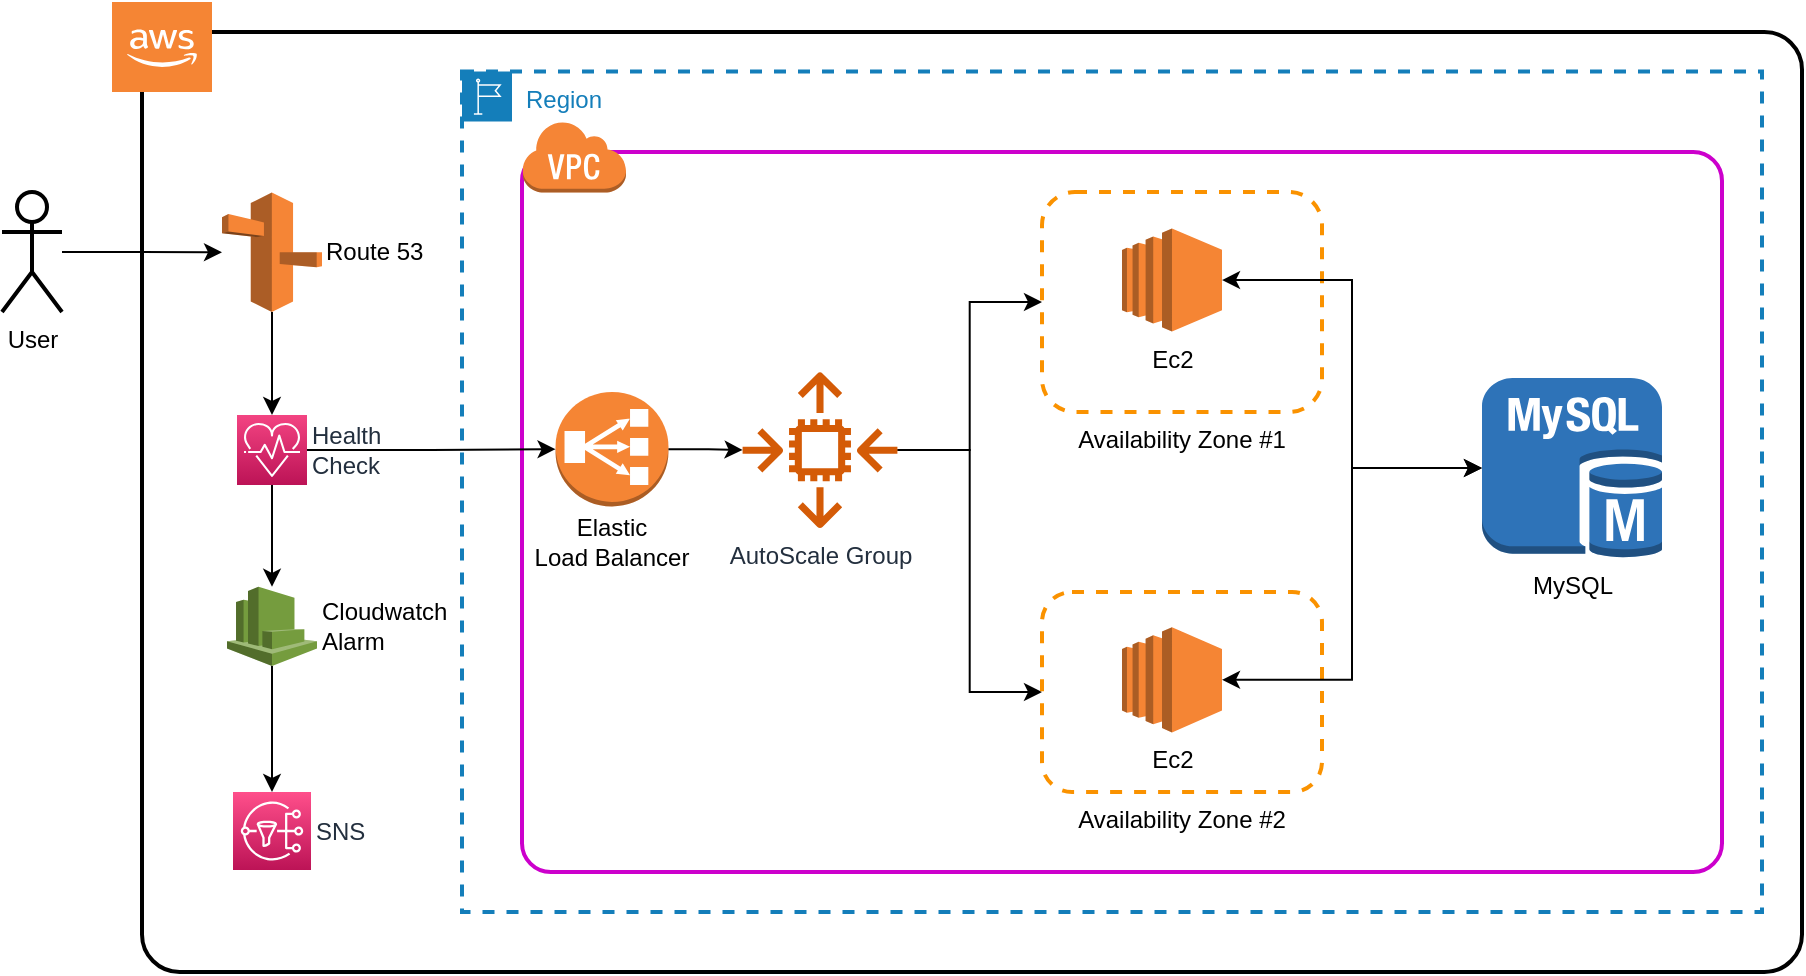 <mxfile version="21.6.1" type="device">
  <diagram name="Page-1" id="mvGY6w8F1n6JiQbH5igw">
    <mxGraphModel dx="1865" dy="608" grid="1" gridSize="10" guides="1" tooltips="1" connect="1" arrows="1" fold="1" page="1" pageScale="1" pageWidth="827" pageHeight="1169" math="0" shadow="0">
      <root>
        <mxCell id="0" />
        <mxCell id="1" parent="0" />
        <mxCell id="-xTo2Aw4ttBS1bPtS0oe-77" value="" style="rounded=1;whiteSpace=wrap;html=1;arcSize=4;strokeWidth=2;strokeColor=#CC00CC;" parent="1" vertex="1">
          <mxGeometry x="200" y="490" width="600" height="360" as="geometry" />
        </mxCell>
        <mxCell id="-xTo2Aw4ttBS1bPtS0oe-67" value="" style="rounded=1;arcSize=4;dashed=0;fillColor=none;gradientColor=none;strokeWidth=2;" parent="1" vertex="1">
          <mxGeometry x="10" y="430" width="830" height="470" as="geometry" />
        </mxCell>
        <mxCell id="-xTo2Aw4ttBS1bPtS0oe-68" value="" style="dashed=0;html=1;shape=mxgraph.aws3.virtual_private_cloud;fillColor=#F58536;gradientColor=none;dashed=0;" parent="1" vertex="1">
          <mxGeometry x="200" y="474.26" width="52" height="36" as="geometry" />
        </mxCell>
        <mxCell id="-xTo2Aw4ttBS1bPtS0oe-3" style="edgeStyle=orthogonalEdgeStyle;rounded=0;orthogonalLoop=1;jettySize=auto;html=1;" parent="1" source="-xTo2Aw4ttBS1bPtS0oe-1" target="-xTo2Aw4ttBS1bPtS0oe-2" edge="1">
          <mxGeometry relative="1" as="geometry" />
        </mxCell>
        <mxCell id="-xTo2Aw4ttBS1bPtS0oe-1" value="User" style="shape=umlActor;verticalLabelPosition=bottom;verticalAlign=top;html=1;outlineConnect=0;strokeWidth=2;" parent="1" vertex="1">
          <mxGeometry x="-60" y="510.0" width="30" height="60" as="geometry" />
        </mxCell>
        <mxCell id="-xTo2Aw4ttBS1bPtS0oe-11" value="" style="group" parent="1" vertex="1" connectable="0">
          <mxGeometry x="200" y="610" width="90" height="87" as="geometry" />
        </mxCell>
        <mxCell id="-xTo2Aw4ttBS1bPtS0oe-7" value="" style="outlineConnect=0;dashed=0;verticalLabelPosition=bottom;verticalAlign=top;align=center;html=1;shape=mxgraph.aws3.classic_load_balancer;fillColor=#F58534;gradientColor=none;" parent="-xTo2Aw4ttBS1bPtS0oe-11" vertex="1">
          <mxGeometry x="16.773" width="56.455" height="57.205" as="geometry" />
        </mxCell>
        <mxCell id="-xTo2Aw4ttBS1bPtS0oe-10" value="Elastic &lt;br&gt;Load Balancer" style="text;html=1;strokeColor=none;fillColor=none;align=center;verticalAlign=middle;whiteSpace=wrap;rounded=0;" parent="-xTo2Aw4ttBS1bPtS0oe-11" vertex="1">
          <mxGeometry y="63.164" width="90" height="23.836" as="geometry" />
        </mxCell>
        <mxCell id="-xTo2Aw4ttBS1bPtS0oe-76" style="edgeStyle=orthogonalEdgeStyle;rounded=0;orthogonalLoop=1;jettySize=auto;html=1;entryX=0.5;entryY=0;entryDx=0;entryDy=0;entryPerimeter=0;" parent="1" source="-xTo2Aw4ttBS1bPtS0oe-36" target="-xTo2Aw4ttBS1bPtS0oe-75" edge="1">
          <mxGeometry relative="1" as="geometry" />
        </mxCell>
        <mxCell id="-xTo2Aw4ttBS1bPtS0oe-36" value="Cloudwatch &lt;br&gt;Alarm" style="outlineConnect=0;dashed=0;verticalLabelPosition=middle;verticalAlign=middle;align=left;html=1;shape=mxgraph.aws3.cloudwatch;fillColor=#759C3E;gradientColor=none;labelPosition=right;" parent="1" vertex="1">
          <mxGeometry x="52.5" y="707.38" width="45" height="39.62" as="geometry" />
        </mxCell>
        <mxCell id="-xTo2Aw4ttBS1bPtS0oe-40" style="edgeStyle=orthogonalEdgeStyle;rounded=0;orthogonalLoop=1;jettySize=auto;html=1;" parent="1" source="-xTo2Aw4ttBS1bPtS0oe-37" target="-xTo2Aw4ttBS1bPtS0oe-36" edge="1">
          <mxGeometry relative="1" as="geometry" />
        </mxCell>
        <mxCell id="-xTo2Aw4ttBS1bPtS0oe-78" style="edgeStyle=orthogonalEdgeStyle;rounded=0;orthogonalLoop=1;jettySize=auto;html=1;" parent="1" source="-xTo2Aw4ttBS1bPtS0oe-37" target="-xTo2Aw4ttBS1bPtS0oe-7" edge="1">
          <mxGeometry relative="1" as="geometry" />
        </mxCell>
        <mxCell id="-xTo2Aw4ttBS1bPtS0oe-37" value="Health &lt;br&gt;Check" style="sketch=0;points=[[0,0,0],[0.25,0,0],[0.5,0,0],[0.75,0,0],[1,0,0],[0,1,0],[0.25,1,0],[0.5,1,0],[0.75,1,0],[1,1,0],[0,0.25,0],[0,0.5,0],[0,0.75,0],[1,0.25,0],[1,0.5,0],[1,0.75,0]];points=[[0,0,0],[0.25,0,0],[0.5,0,0],[0.75,0,0],[1,0,0],[0,1,0],[0.25,1,0],[0.5,1,0],[0.75,1,0],[1,1,0],[0,0.25,0],[0,0.5,0],[0,0.75,0],[1,0.25,0],[1,0.5,0],[1,0.75,0]];outlineConnect=0;fontColor=#232F3E;gradientColor=#F34482;gradientDirection=north;fillColor=#BC1356;strokeColor=#ffffff;dashed=0;verticalLabelPosition=middle;verticalAlign=middle;align=left;html=1;fontSize=12;fontStyle=0;aspect=fixed;shape=mxgraph.aws4.resourceIcon;resIcon=mxgraph.aws4.personal_health_dashboard;labelPosition=right;" parent="1" vertex="1">
          <mxGeometry x="57.5" y="621.5" width="35" height="35" as="geometry" />
        </mxCell>
        <mxCell id="-xTo2Aw4ttBS1bPtS0oe-59" style="edgeStyle=orthogonalEdgeStyle;rounded=0;orthogonalLoop=1;jettySize=auto;html=1;" parent="1" source="-xTo2Aw4ttBS1bPtS0oe-41" target="-xTo2Aw4ttBS1bPtS0oe-57" edge="1">
          <mxGeometry relative="1" as="geometry" />
        </mxCell>
        <mxCell id="-xTo2Aw4ttBS1bPtS0oe-60" style="edgeStyle=orthogonalEdgeStyle;rounded=0;orthogonalLoop=1;jettySize=auto;html=1;entryX=0;entryY=0.5;entryDx=0;entryDy=0;" parent="1" source="-xTo2Aw4ttBS1bPtS0oe-41" target="-xTo2Aw4ttBS1bPtS0oe-56" edge="1">
          <mxGeometry relative="1" as="geometry" />
        </mxCell>
        <mxCell id="-xTo2Aw4ttBS1bPtS0oe-41" value="AutoScale Group" style="sketch=0;outlineConnect=0;fontColor=#232F3E;gradientColor=none;fillColor=#D45B07;strokeColor=none;dashed=0;verticalLabelPosition=bottom;verticalAlign=top;align=center;html=1;fontSize=12;fontStyle=0;aspect=fixed;pointerEvents=1;shape=mxgraph.aws4.auto_scaling2;labelPosition=center;" parent="1" vertex="1">
          <mxGeometry x="310" y="600" width="78" height="78" as="geometry" />
        </mxCell>
        <mxCell id="-xTo2Aw4ttBS1bPtS0oe-47" value="MySQL" style="outlineConnect=0;dashed=0;verticalLabelPosition=bottom;verticalAlign=top;align=center;html=1;shape=mxgraph.aws3.mysql_db_instance;fillColor=#2E73B8;gradientColor=none;" parent="1" vertex="1">
          <mxGeometry x="680" y="603" width="90" height="90" as="geometry" />
        </mxCell>
        <mxCell id="-xTo2Aw4ttBS1bPtS0oe-54" style="edgeStyle=orthogonalEdgeStyle;rounded=0;orthogonalLoop=1;jettySize=auto;html=1;" parent="1" source="-xTo2Aw4ttBS1bPtS0oe-7" target="-xTo2Aw4ttBS1bPtS0oe-41" edge="1">
          <mxGeometry relative="1" as="geometry" />
        </mxCell>
        <mxCell id="-xTo2Aw4ttBS1bPtS0oe-56" value="Availability Zone #2" style="rounded=1;whiteSpace=wrap;html=1;dashed=1;strokeColor=#fa9200;strokeWidth=2;labelPosition=center;verticalLabelPosition=bottom;align=center;verticalAlign=top;" parent="1" vertex="1">
          <mxGeometry x="460" y="710" width="140" height="100" as="geometry" />
        </mxCell>
        <mxCell id="-xTo2Aw4ttBS1bPtS0oe-63" style="edgeStyle=orthogonalEdgeStyle;rounded=0;orthogonalLoop=1;jettySize=auto;html=1;entryX=0;entryY=0.5;entryDx=0;entryDy=0;entryPerimeter=0;startArrow=classic;startFill=1;" parent="1" source="-xTo2Aw4ttBS1bPtS0oe-25" target="-xTo2Aw4ttBS1bPtS0oe-47" edge="1">
          <mxGeometry relative="1" as="geometry" />
        </mxCell>
        <mxCell id="-xTo2Aw4ttBS1bPtS0oe-25" value="Ec2&lt;br&gt;" style="outlineConnect=0;dashed=0;verticalLabelPosition=bottom;verticalAlign=top;align=center;html=1;shape=mxgraph.aws3.ec2;fillColor=#F58534;gradientColor=none;" parent="1" vertex="1">
          <mxGeometry x="500" y="727.57" width="50" height="52.62" as="geometry" />
        </mxCell>
        <mxCell id="-xTo2Aw4ttBS1bPtS0oe-57" value="Availability Zone #1" style="rounded=1;whiteSpace=wrap;html=1;dashed=1;strokeColor=#fa9200;strokeWidth=2;labelPosition=center;verticalLabelPosition=bottom;align=center;verticalAlign=top;" parent="1" vertex="1">
          <mxGeometry x="460" y="510" width="140" height="110" as="geometry" />
        </mxCell>
        <mxCell id="-xTo2Aw4ttBS1bPtS0oe-62" style="edgeStyle=orthogonalEdgeStyle;rounded=0;orthogonalLoop=1;jettySize=auto;html=1;entryX=0;entryY=0.5;entryDx=0;entryDy=0;entryPerimeter=0;startArrow=classic;startFill=1;" parent="1" source="-xTo2Aw4ttBS1bPtS0oe-58" target="-xTo2Aw4ttBS1bPtS0oe-47" edge="1">
          <mxGeometry relative="1" as="geometry" />
        </mxCell>
        <mxCell id="-xTo2Aw4ttBS1bPtS0oe-58" value="Ec2&lt;br&gt;" style="outlineConnect=0;dashed=0;verticalLabelPosition=bottom;verticalAlign=top;align=center;html=1;shape=mxgraph.aws3.ec2;fillColor=#F58534;gradientColor=none;" parent="1" vertex="1">
          <mxGeometry x="500" y="528.25" width="50" height="51.5" as="geometry" />
        </mxCell>
        <mxCell id="-xTo2Aw4ttBS1bPtS0oe-73" style="edgeStyle=orthogonalEdgeStyle;rounded=0;orthogonalLoop=1;jettySize=auto;html=1;" parent="1" source="-xTo2Aw4ttBS1bPtS0oe-2" target="-xTo2Aw4ttBS1bPtS0oe-37" edge="1">
          <mxGeometry relative="1" as="geometry" />
        </mxCell>
        <mxCell id="-xTo2Aw4ttBS1bPtS0oe-2" value="Route 53" style="outlineConnect=0;dashed=0;verticalLabelPosition=middle;verticalAlign=middle;align=left;html=1;shape=mxgraph.aws3.route_53;fillColor=#F58536;gradientColor=none;labelPosition=right;" parent="1" vertex="1">
          <mxGeometry x="50" y="510.26" width="50" height="59.74" as="geometry" />
        </mxCell>
        <mxCell id="-xTo2Aw4ttBS1bPtS0oe-74" value="" style="outlineConnect=0;dashed=0;verticalLabelPosition=bottom;verticalAlign=top;align=center;html=1;shape=mxgraph.aws3.cloud_2;fillColor=#F58534;gradientColor=none;" parent="1" vertex="1">
          <mxGeometry x="-5" y="415" width="50" height="45" as="geometry" />
        </mxCell>
        <mxCell id="-xTo2Aw4ttBS1bPtS0oe-75" value="SNS" style="sketch=0;points=[[0,0,0],[0.25,0,0],[0.5,0,0],[0.75,0,0],[1,0,0],[0,1,0],[0.25,1,0],[0.5,1,0],[0.75,1,0],[1,1,0],[0,0.25,0],[0,0.5,0],[0,0.75,0],[1,0.25,0],[1,0.5,0],[1,0.75,0]];outlineConnect=0;fontColor=#232F3E;gradientColor=#FF4F8B;gradientDirection=north;fillColor=#BC1356;strokeColor=#ffffff;dashed=0;verticalLabelPosition=middle;verticalAlign=middle;align=left;html=1;fontSize=12;fontStyle=0;aspect=fixed;shape=mxgraph.aws4.resourceIcon;resIcon=mxgraph.aws4.sns;labelPosition=right;" parent="1" vertex="1">
          <mxGeometry x="55.5" y="810" width="39" height="39" as="geometry" />
        </mxCell>
        <mxCell id="gOeEUs4F6gQk-FsklBsG-1" value="Region" style="points=[[0,0],[0.25,0],[0.5,0],[0.75,0],[1,0],[1,0.25],[1,0.5],[1,0.75],[1,1],[0.75,1],[0.5,1],[0.25,1],[0,1],[0,0.75],[0,0.5],[0,0.25]];outlineConnect=0;gradientColor=none;html=1;whiteSpace=wrap;fontSize=12;fontStyle=0;container=1;pointerEvents=0;collapsible=0;recursiveResize=0;shape=mxgraph.aws4.group;grIcon=mxgraph.aws4.group_region;strokeColor=#147EBA;fillColor=none;verticalAlign=top;align=left;spacingLeft=30;fontColor=#147EBA;dashed=1;strokeWidth=2;" vertex="1" parent="1">
          <mxGeometry x="170" y="449.75" width="650" height="420.25" as="geometry" />
        </mxCell>
      </root>
    </mxGraphModel>
  </diagram>
</mxfile>
